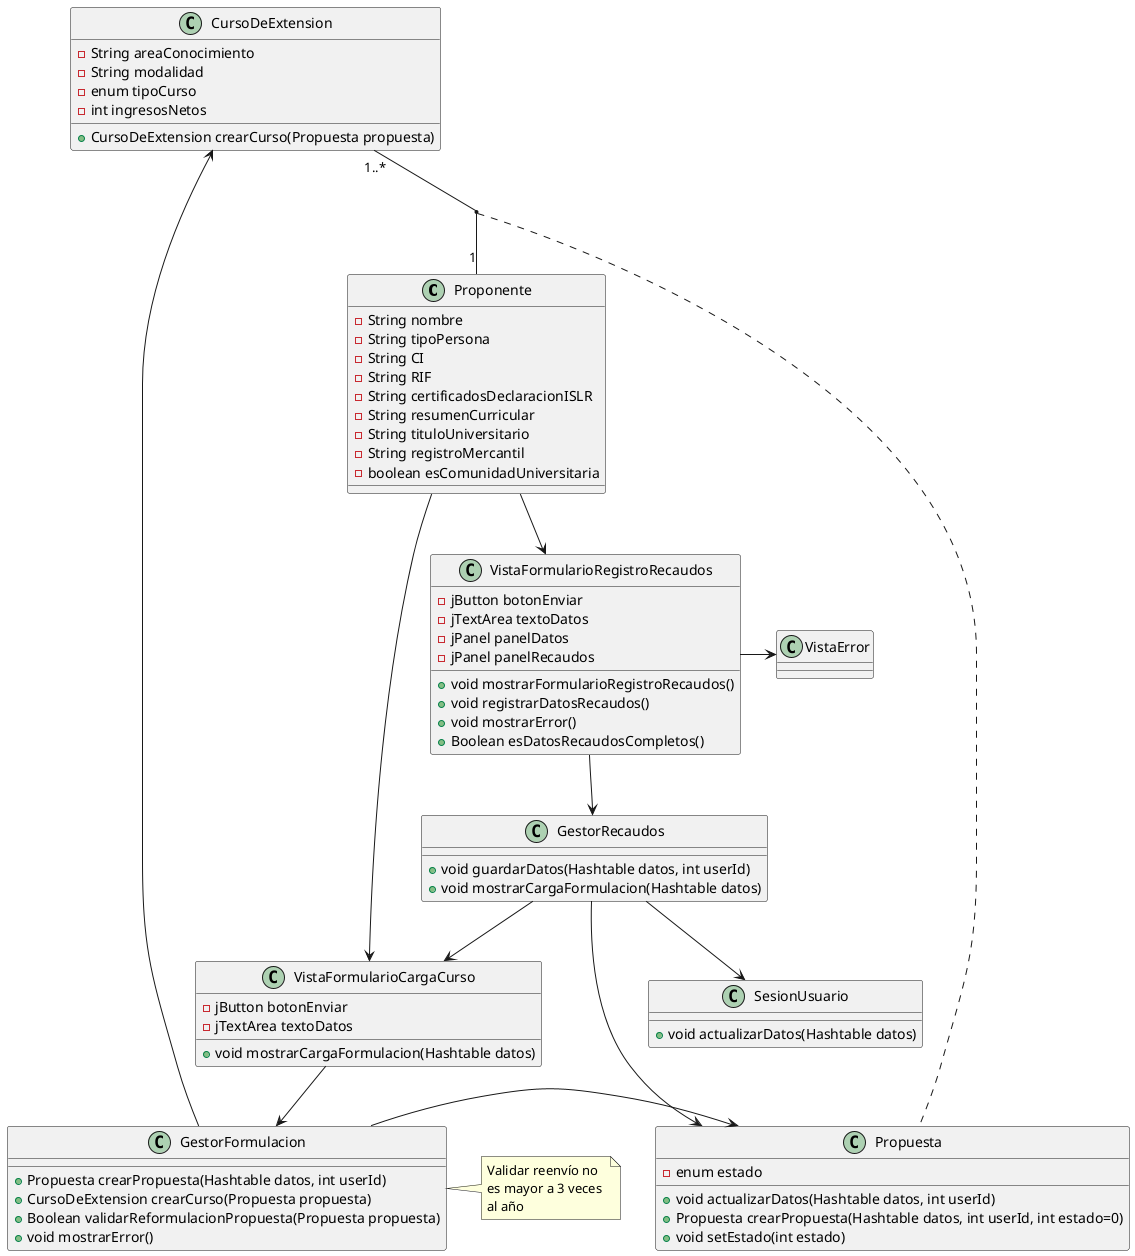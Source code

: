 @startuml DiagramaDeClasesRegistrarRecaudos
class Proponente{
    -String nombre
    -String tipoPersona
    -String CI
    -String RIF
    -String certificadosDeclaracionISLR
    -String resumenCurricular
    -String tituloUniversitario
    -String registroMercantil
    -boolean esComunidadUniversitaria
}
class Propuesta{
    -enum estado
    '-String unidadResponsableDeTramite
    ' -String denominacion
    ' -String objetivos
    ' -String fundamentacion 
    ' -String perfilParticipantes
    ' -String perfilDocente
    ' -String curriculoPorCompetencias
    ' -String estrategiasDeEvaluacion
    ' -String exigenciasMaterialesYServicios
    ' -String duracion
    +void actualizarDatos(Hashtable datos, int userId)
    +Propuesta crearPropuesta(Hashtable datos, int userId, int estado=0)
    +void setEstado(int estado)
}
class SesionUsuario{
    +void actualizarDatos(Hashtable datos)
}
class VistaFormularioRegistroRecaudos{
    -jButton botonEnviar
    -jTextArea textoDatos
    -jPanel panelDatos
    -jPanel panelRecaudos
    +void mostrarFormularioRegistroRecaudos()
    +void registrarDatosRecaudos()
    +void mostrarError()
    +Boolean esDatosRecaudosCompletos()
}
class VistaFormularioCargaCurso{
    -jButton botonEnviar
    -jTextArea textoDatos
    +void mostrarCargaFormulacion(Hashtable datos)
}
class GestorRecaudos{
    +void guardarDatos(Hashtable datos, int userId)
    +void mostrarCargaFormulacion(Hashtable datos)
}
class GestorFormulacion{
    +Propuesta crearPropuesta(Hashtable datos, int userId)
    +CursoDeExtension crearCurso(Propuesta propuesta)
    +Boolean validarReformulacionPropuesta(Propuesta propuesta)
    +void mostrarError() 
}
note right of (GestorFormulacion)
    Validar reenvío no 
    es mayor a 3 veces 
    al año
end note
class CursoDeExtension{
    -String areaConocimiento 
    -String modalidad
    -enum tipoCurso
    -int ingresosNetos
    +CursoDeExtension crearCurso(Propuesta propuesta)
}
class VistaError{
    
}
Proponente -d-> VistaFormularioRegistroRecaudos
VistaFormularioRegistroRecaudos -d-> GestorRecaudos
GestorRecaudos -d-> Propuesta
GestorRecaudos -d-> SesionUsuario
GestorRecaudos --> VistaFormularioCargaCurso
'VistaFormularioRegistroRecaudos -> VistaFormularioCargaCurso
CursoDeExtension "1..*" -- "1" Proponente
(CursoDeExtension , Proponente) -r.. Propuesta

Proponente -d-> VistaFormularioCargaCurso
VistaFormularioCargaCurso -d-> GestorFormulacion
GestorFormulacion -> Propuesta
CursoDeExtension <- GestorFormulacion

VistaFormularioRegistroRecaudos -> VistaError
'VistaFormularioCargaCurso -> VistaError

@enduml